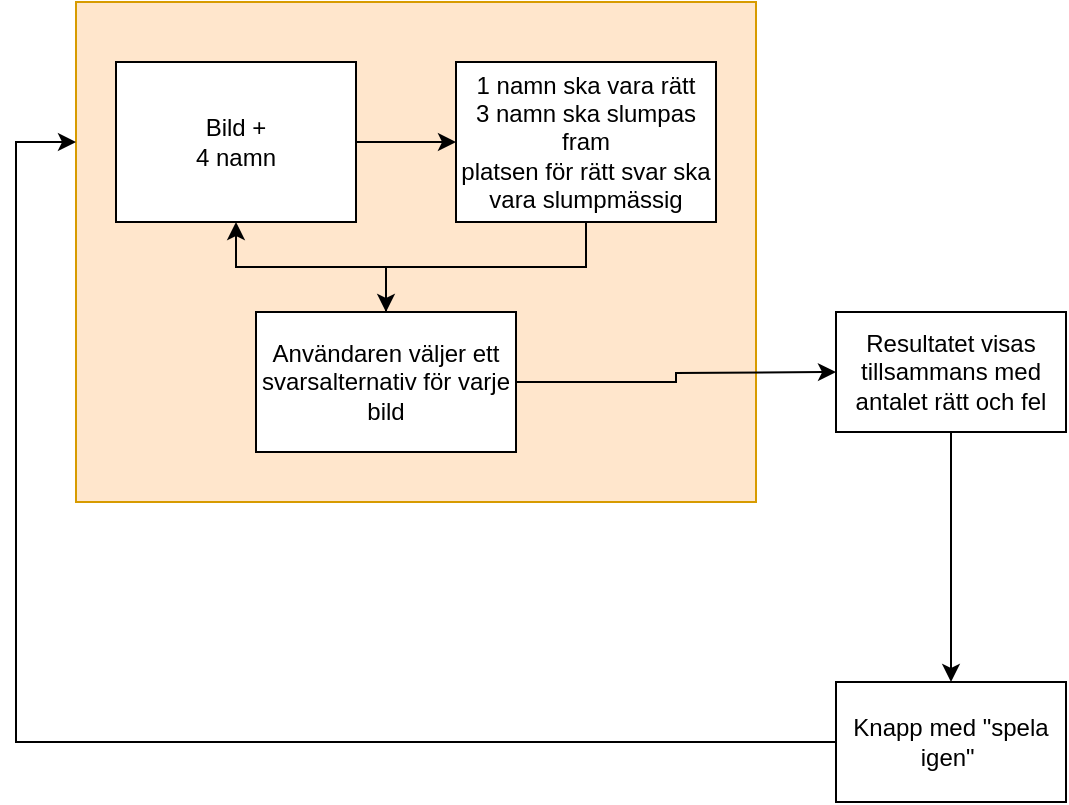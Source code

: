 <mxfile version="15.7.3" type="device"><diagram id="IIaD6USZVDm_bcHpSWlN" name="Page-1"><mxGraphModel dx="786" dy="544" grid="1" gridSize="10" guides="1" tooltips="1" connect="1" arrows="1" fold="1" page="1" pageScale="1" pageWidth="827" pageHeight="1169" math="0" shadow="0"><root><mxCell id="0"/><mxCell id="1" parent="0"/><mxCell id="gdjCubYkghZaqija-Ib3-22" value="" style="rounded=0;whiteSpace=wrap;html=1;fillColor=#ffe6cc;strokeColor=#d79b00;" parent="1" vertex="1"><mxGeometry x="110" y="70" width="340" height="250" as="geometry"/></mxCell><mxCell id="gdjCubYkghZaqija-Ib3-17" value="" style="edgeStyle=orthogonalEdgeStyle;rounded=0;orthogonalLoop=1;jettySize=auto;html=1;" parent="1" source="gdjCubYkghZaqija-Ib3-1" target="gdjCubYkghZaqija-Ib3-3" edge="1"><mxGeometry relative="1" as="geometry"/></mxCell><mxCell id="gdjCubYkghZaqija-Ib3-1" value="Bild +&lt;br&gt;4 namn" style="rounded=0;whiteSpace=wrap;html=1;" parent="1" vertex="1"><mxGeometry x="130" y="100" width="120" height="80" as="geometry"/></mxCell><mxCell id="gdjCubYkghZaqija-Ib3-18" value="" style="edgeStyle=orthogonalEdgeStyle;rounded=0;orthogonalLoop=1;jettySize=auto;html=1;" parent="1" source="gdjCubYkghZaqija-Ib3-3" target="gdjCubYkghZaqija-Ib3-4" edge="1"><mxGeometry relative="1" as="geometry"/></mxCell><mxCell id="gdjCubYkghZaqija-Ib3-3" value="1 namn ska vara rätt&lt;br&gt;3 namn ska slumpas fram&lt;br&gt;platsen för rätt svar ska vara slumpmässig" style="rounded=0;whiteSpace=wrap;html=1;" parent="1" vertex="1"><mxGeometry x="300" y="100" width="130" height="80" as="geometry"/></mxCell><mxCell id="gdjCubYkghZaqija-Ib3-21" value="" style="edgeStyle=orthogonalEdgeStyle;rounded=0;orthogonalLoop=1;jettySize=auto;html=1;" parent="1" source="gdjCubYkghZaqija-Ib3-4" edge="1"><mxGeometry relative="1" as="geometry"><mxPoint x="490" y="255" as="targetPoint"/></mxGeometry></mxCell><mxCell id="haddjMLerBkORcebWK_0-1" style="edgeStyle=orthogonalEdgeStyle;rounded=0;orthogonalLoop=1;jettySize=auto;html=1;" parent="1" source="gdjCubYkghZaqija-Ib3-4" target="gdjCubYkghZaqija-Ib3-1" edge="1"><mxGeometry relative="1" as="geometry"/></mxCell><mxCell id="gdjCubYkghZaqija-Ib3-4" value="Användaren väljer ett svarsalternativ för varje bild" style="rounded=0;whiteSpace=wrap;html=1;" parent="1" vertex="1"><mxGeometry x="200" y="225" width="130" height="70" as="geometry"/></mxCell><mxCell id="gdjCubYkghZaqija-Ib3-26" value="" style="edgeStyle=orthogonalEdgeStyle;rounded=0;orthogonalLoop=1;jettySize=auto;html=1;" parent="1" source="gdjCubYkghZaqija-Ib3-23" target="gdjCubYkghZaqija-Ib3-25" edge="1"><mxGeometry relative="1" as="geometry"/></mxCell><mxCell id="gdjCubYkghZaqija-Ib3-23" value="Resultatet visas tillsammans med antalet rätt och fel" style="rounded=0;whiteSpace=wrap;html=1;" parent="1" vertex="1"><mxGeometry x="490" y="225" width="115" height="60" as="geometry"/></mxCell><mxCell id="gdjCubYkghZaqija-Ib3-27" style="edgeStyle=elbowEdgeStyle;orthogonalLoop=1;jettySize=auto;html=1;rounded=0;" parent="1" source="gdjCubYkghZaqija-Ib3-25" target="gdjCubYkghZaqija-Ib3-22" edge="1"><mxGeometry relative="1" as="geometry"><mxPoint x="190" y="30" as="targetPoint"/><Array as="points"><mxPoint x="80" y="140"/><mxPoint x="70" y="150"/><mxPoint x="40" y="500"/><mxPoint x="90" y="140"/><mxPoint x="90" y="170"/><mxPoint x="90" y="380"/><mxPoint x="708" y="465"/></Array></mxGeometry></mxCell><mxCell id="gdjCubYkghZaqija-Ib3-25" value="Knapp med &quot;spela igen&quot;&amp;nbsp;" style="rounded=0;whiteSpace=wrap;html=1;" parent="1" vertex="1"><mxGeometry x="490" y="410" width="115" height="60" as="geometry"/></mxCell></root></mxGraphModel></diagram></mxfile>